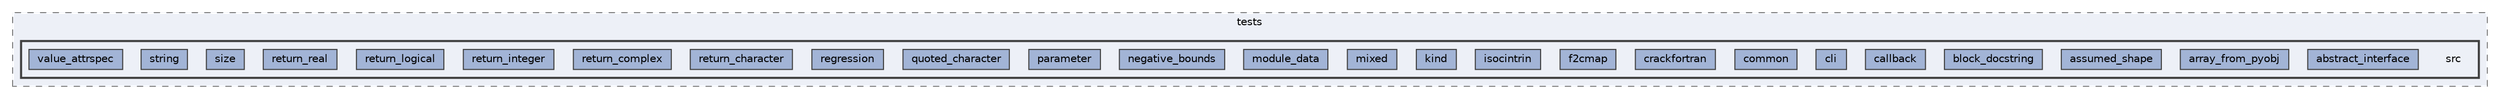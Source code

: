 digraph "/home/jam/Research/IRES-2025/dev/src/llm-scripts/testing/hypothesis-testing/hyp-env/lib/python3.12/site-packages/numpy/f2py/tests/src"
{
 // LATEX_PDF_SIZE
  bgcolor="transparent";
  edge [fontname=Helvetica,fontsize=10,labelfontname=Helvetica,labelfontsize=10];
  node [fontname=Helvetica,fontsize=10,shape=box,height=0.2,width=0.4];
  compound=true
  subgraph clusterdir_f194fd4790acc0d3a7b40bb63f916b91 {
    graph [ bgcolor="#edf0f7", pencolor="grey50", label="tests", fontname=Helvetica,fontsize=10 style="filled,dashed", URL="dir_f194fd4790acc0d3a7b40bb63f916b91.html",tooltip=""]
  subgraph clusterdir_11691e404f8b15470d20fbd874e80173 {
    graph [ bgcolor="#edf0f7", pencolor="grey25", label="", fontname=Helvetica,fontsize=10 style="filled,bold", URL="dir_11691e404f8b15470d20fbd874e80173.html",tooltip=""]
    dir_11691e404f8b15470d20fbd874e80173 [shape=plaintext, label="src"];
  dir_2ebd9cc4e319e4f2057787b42d33fc4b [label="abstract_interface", fillcolor="#a2b4d6", color="grey25", style="filled", URL="dir_2ebd9cc4e319e4f2057787b42d33fc4b.html",tooltip=""];
  dir_4cb1447e4589bc2e6290726aafe5e128 [label="array_from_pyobj", fillcolor="#a2b4d6", color="grey25", style="filled", URL="dir_4cb1447e4589bc2e6290726aafe5e128.html",tooltip=""];
  dir_4231e52ac90aea465abe990e68c193d2 [label="assumed_shape", fillcolor="#a2b4d6", color="grey25", style="filled", URL="dir_4231e52ac90aea465abe990e68c193d2.html",tooltip=""];
  dir_02cee835c7e4566b75ff4734e11ad9fb [label="block_docstring", fillcolor="#a2b4d6", color="grey25", style="filled", URL="dir_02cee835c7e4566b75ff4734e11ad9fb.html",tooltip=""];
  dir_cd359f5dbe8f9a6dca4511d2f9911f37 [label="callback", fillcolor="#a2b4d6", color="grey25", style="filled", URL="dir_cd359f5dbe8f9a6dca4511d2f9911f37.html",tooltip=""];
  dir_dad745dd7998d57f8e76dc17b8e94ee3 [label="cli", fillcolor="#a2b4d6", color="grey25", style="filled", URL="dir_dad745dd7998d57f8e76dc17b8e94ee3.html",tooltip=""];
  dir_f8f0654562574fd640ae0321c344b0a6 [label="common", fillcolor="#a2b4d6", color="grey25", style="filled", URL="dir_f8f0654562574fd640ae0321c344b0a6.html",tooltip=""];
  dir_0b04125d97f0d6b928047fc1949ce2d2 [label="crackfortran", fillcolor="#a2b4d6", color="grey25", style="filled", URL="dir_0b04125d97f0d6b928047fc1949ce2d2.html",tooltip=""];
  dir_01eb1d0a401bf2ca34cffba4384d8430 [label="f2cmap", fillcolor="#a2b4d6", color="grey25", style="filled", URL="dir_01eb1d0a401bf2ca34cffba4384d8430.html",tooltip=""];
  dir_8cfc738ef7ed1a32be87590df1522857 [label="isocintrin", fillcolor="#a2b4d6", color="grey25", style="filled", URL="dir_8cfc738ef7ed1a32be87590df1522857.html",tooltip=""];
  dir_ae028be32da61635a872bb01048bf8d0 [label="kind", fillcolor="#a2b4d6", color="grey25", style="filled", URL="dir_ae028be32da61635a872bb01048bf8d0.html",tooltip=""];
  dir_645e6caf624511405db0d6cdf2b817a4 [label="mixed", fillcolor="#a2b4d6", color="grey25", style="filled", URL="dir_645e6caf624511405db0d6cdf2b817a4.html",tooltip=""];
  dir_f49a296f9757b4aaca69c27f6faf1001 [label="module_data", fillcolor="#a2b4d6", color="grey25", style="filled", URL="dir_f49a296f9757b4aaca69c27f6faf1001.html",tooltip=""];
  dir_6d6dd01ccdeccaa3f42e1bd4c9956398 [label="negative_bounds", fillcolor="#a2b4d6", color="grey25", style="filled", URL="dir_6d6dd01ccdeccaa3f42e1bd4c9956398.html",tooltip=""];
  dir_a54d5880f2d7e27b82515d3f2361b7a9 [label="parameter", fillcolor="#a2b4d6", color="grey25", style="filled", URL="dir_a54d5880f2d7e27b82515d3f2361b7a9.html",tooltip=""];
  dir_5a7e50ad11605e1e77f8e56383904e39 [label="quoted_character", fillcolor="#a2b4d6", color="grey25", style="filled", URL="dir_5a7e50ad11605e1e77f8e56383904e39.html",tooltip=""];
  dir_1488e265ad09ad59ddb9eb8fc3d401b7 [label="regression", fillcolor="#a2b4d6", color="grey25", style="filled", URL="dir_1488e265ad09ad59ddb9eb8fc3d401b7.html",tooltip=""];
  dir_ca69405700e573a7b1cb7c2803669bc8 [label="return_character", fillcolor="#a2b4d6", color="grey25", style="filled", URL="dir_ca69405700e573a7b1cb7c2803669bc8.html",tooltip=""];
  dir_eade613e321e9e0c5a42e1fc63a877c1 [label="return_complex", fillcolor="#a2b4d6", color="grey25", style="filled", URL="dir_eade613e321e9e0c5a42e1fc63a877c1.html",tooltip=""];
  dir_7ed78f9259ac3abbb12f3c0177a6a559 [label="return_integer", fillcolor="#a2b4d6", color="grey25", style="filled", URL="dir_7ed78f9259ac3abbb12f3c0177a6a559.html",tooltip=""];
  dir_2523ebd29bf9763e2fd585b4c76db2c4 [label="return_logical", fillcolor="#a2b4d6", color="grey25", style="filled", URL="dir_2523ebd29bf9763e2fd585b4c76db2c4.html",tooltip=""];
  dir_d00ef70bba5516697f80b7370acb9e8c [label="return_real", fillcolor="#a2b4d6", color="grey25", style="filled", URL="dir_d00ef70bba5516697f80b7370acb9e8c.html",tooltip=""];
  dir_9520be0670022e9eeaa090f3135edc0a [label="size", fillcolor="#a2b4d6", color="grey25", style="filled", URL="dir_9520be0670022e9eeaa090f3135edc0a.html",tooltip=""];
  dir_c5eb67fdb7ffd8d729ffec9942039140 [label="string", fillcolor="#a2b4d6", color="grey25", style="filled", URL="dir_c5eb67fdb7ffd8d729ffec9942039140.html",tooltip=""];
  dir_9243db5727ccc14611de3b4b79c17e53 [label="value_attrspec", fillcolor="#a2b4d6", color="grey25", style="filled", URL="dir_9243db5727ccc14611de3b4b79c17e53.html",tooltip=""];
  }
  }
}
